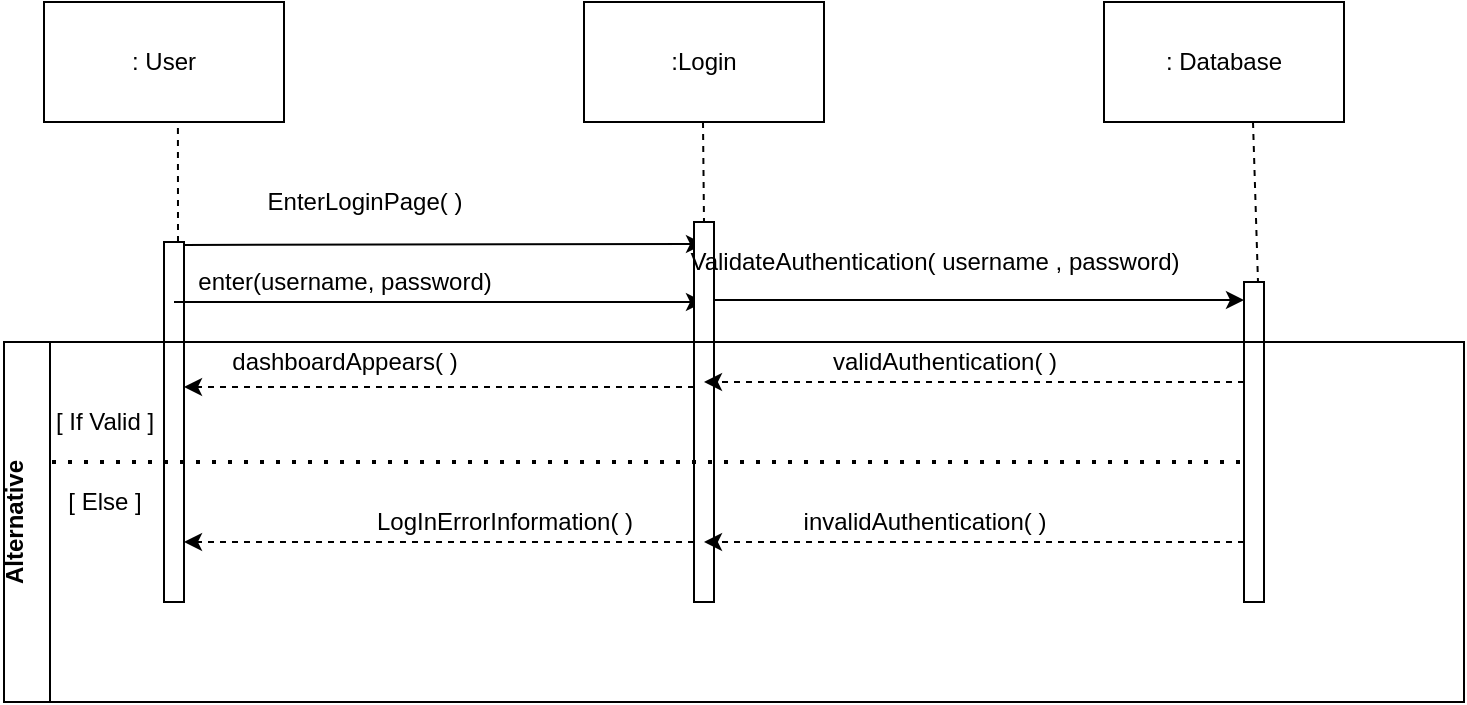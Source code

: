 <mxfile version="14.7.4" type="device"><diagram id="0rXG7xvpLKQnyto-xvf_" name="Page-1"><mxGraphModel dx="869" dy="450" grid="1" gridSize="10" guides="1" tooltips="1" connect="1" arrows="1" fold="1" page="1" pageScale="1" pageWidth="850" pageHeight="1100" math="0" shadow="0"><root><mxCell id="0"/><mxCell id="1" parent="0"/><mxCell id="ZD_3IIgVtpqK4yMolMr7-1" value=": User" style="rounded=0;whiteSpace=wrap;html=1;" vertex="1" parent="1"><mxGeometry x="50" y="50" width="120" height="60" as="geometry"/></mxCell><mxCell id="ZD_3IIgVtpqK4yMolMr7-2" value=":Login" style="rounded=0;whiteSpace=wrap;html=1;" vertex="1" parent="1"><mxGeometry x="320" y="50" width="120" height="60" as="geometry"/></mxCell><mxCell id="ZD_3IIgVtpqK4yMolMr7-3" value=": Database" style="rounded=0;whiteSpace=wrap;html=1;" vertex="1" parent="1"><mxGeometry x="580" y="50" width="120" height="60" as="geometry"/></mxCell><mxCell id="ZD_3IIgVtpqK4yMolMr7-4" value="" style="endArrow=none;dashed=1;html=1;exitX=0.558;exitY=1.05;exitDx=0;exitDy=0;exitPerimeter=0;" edge="1" parent="1" source="ZD_3IIgVtpqK4yMolMr7-1"><mxGeometry width="50" height="50" relative="1" as="geometry"><mxPoint x="400" y="260" as="sourcePoint"/><mxPoint x="117" y="170" as="targetPoint"/></mxGeometry></mxCell><mxCell id="ZD_3IIgVtpqK4yMolMr7-6" value="" style="html=1;points=[];perimeter=orthogonalPerimeter;" vertex="1" parent="1"><mxGeometry x="110" y="170" width="10" height="180" as="geometry"/></mxCell><mxCell id="ZD_3IIgVtpqK4yMolMr7-7" value="" style="endArrow=classic;html=1;exitX=1;exitY=0.008;exitDx=0;exitDy=0;exitPerimeter=0;" edge="1" parent="1" source="ZD_3IIgVtpqK4yMolMr7-6"><mxGeometry width="50" height="50" relative="1" as="geometry"><mxPoint x="400" y="260" as="sourcePoint"/><mxPoint x="380" y="171" as="targetPoint"/></mxGeometry></mxCell><mxCell id="ZD_3IIgVtpqK4yMolMr7-8" value="EnterLoginPage( )" style="text;html=1;align=center;verticalAlign=middle;resizable=0;points=[];autosize=1;strokeColor=none;" vertex="1" parent="1"><mxGeometry x="155" y="140" width="110" height="20" as="geometry"/></mxCell><mxCell id="ZD_3IIgVtpqK4yMolMr7-9" value="" style="endArrow=classic;html=1;" edge="1" parent="1"><mxGeometry width="50" height="50" relative="1" as="geometry"><mxPoint x="115" y="200" as="sourcePoint"/><mxPoint x="380" y="200" as="targetPoint"/></mxGeometry></mxCell><mxCell id="ZD_3IIgVtpqK4yMolMr7-10" value="enter(username, password)" style="text;html=1;align=center;verticalAlign=middle;resizable=0;points=[];autosize=1;strokeColor=none;" vertex="1" parent="1"><mxGeometry x="120" y="180" width="160" height="20" as="geometry"/></mxCell><mxCell id="ZD_3IIgVtpqK4yMolMr7-12" value="" style="endArrow=none;dashed=1;html=1;exitX=0.558;exitY=1.05;exitDx=0;exitDy=0;exitPerimeter=0;" edge="1" parent="1"><mxGeometry width="50" height="50" relative="1" as="geometry"><mxPoint x="379.5" y="110" as="sourcePoint"/><mxPoint x="380" y="160" as="targetPoint"/></mxGeometry></mxCell><mxCell id="ZD_3IIgVtpqK4yMolMr7-13" value="" style="html=1;points=[];perimeter=orthogonalPerimeter;" vertex="1" parent="1"><mxGeometry x="375" y="160" width="10" height="190" as="geometry"/></mxCell><mxCell id="ZD_3IIgVtpqK4yMolMr7-14" value="" style="html=1;points=[];perimeter=orthogonalPerimeter;" vertex="1" parent="1"><mxGeometry x="650" y="190" width="10" height="160" as="geometry"/></mxCell><mxCell id="ZD_3IIgVtpqK4yMolMr7-17" value="" style="endArrow=none;dashed=1;html=1;exitX=0.558;exitY=1.05;exitDx=0;exitDy=0;exitPerimeter=0;" edge="1" parent="1"><mxGeometry width="50" height="50" relative="1" as="geometry"><mxPoint x="654.5" y="110" as="sourcePoint"/><mxPoint x="657" y="190" as="targetPoint"/></mxGeometry></mxCell><mxCell id="ZD_3IIgVtpqK4yMolMr7-18" value="" style="edgeStyle=orthogonalEdgeStyle;rounded=0;orthogonalLoop=1;jettySize=auto;html=1;" edge="1" parent="1"><mxGeometry relative="1" as="geometry"><mxPoint x="385" y="199" as="sourcePoint"/><mxPoint x="650" y="199" as="targetPoint"/><Array as="points"><mxPoint x="490" y="199"/><mxPoint x="490" y="199"/></Array></mxGeometry></mxCell><mxCell id="ZD_3IIgVtpqK4yMolMr7-20" value="ValidateAuthentication( username , password)" style="text;html=1;align=center;verticalAlign=middle;resizable=0;points=[];autosize=1;strokeColor=none;" vertex="1" parent="1"><mxGeometry x="365" y="170" width="260" height="20" as="geometry"/></mxCell><mxCell id="ZD_3IIgVtpqK4yMolMr7-22" value="Alternative&#10;" style="swimlane;horizontal=0;" vertex="1" parent="1"><mxGeometry x="30" y="220" width="730" height="180" as="geometry"/></mxCell><mxCell id="ZD_3IIgVtpqK4yMolMr7-29" value="" style="html=1;labelBackgroundColor=#ffffff;startArrow=none;startFill=0;startSize=6;endArrow=classic;endFill=1;endSize=6;jettySize=auto;orthogonalLoop=1;strokeWidth=1;dashed=1;fontSize=14;exitX=0;exitY=0.577;exitDx=0;exitDy=0;exitPerimeter=0;" edge="1" parent="ZD_3IIgVtpqK4yMolMr7-22" target="ZD_3IIgVtpqK4yMolMr7-6"><mxGeometry width="60" height="60" relative="1" as="geometry"><mxPoint x="345" y="22.5" as="sourcePoint"/><mxPoint x="85" y="27" as="targetPoint"/></mxGeometry></mxCell><mxCell id="ZD_3IIgVtpqK4yMolMr7-30" value="" style="html=1;labelBackgroundColor=#ffffff;startArrow=none;startFill=0;startSize=6;endArrow=classic;endFill=1;endSize=6;jettySize=auto;orthogonalLoop=1;strokeWidth=1;dashed=1;fontSize=14;exitX=0;exitY=0.577;exitDx=0;exitDy=0;exitPerimeter=0;" edge="1" parent="ZD_3IIgVtpqK4yMolMr7-22"><mxGeometry width="60" height="60" relative="1" as="geometry"><mxPoint x="620" y="20" as="sourcePoint"/><mxPoint x="350" y="20" as="targetPoint"/></mxGeometry></mxCell><mxCell id="ZD_3IIgVtpqK4yMolMr7-33" value="invalidAuthentication( )" style="text;html=1;align=center;verticalAlign=middle;resizable=0;points=[];autosize=1;strokeColor=none;" vertex="1" parent="ZD_3IIgVtpqK4yMolMr7-22"><mxGeometry x="390" y="80" width="140" height="20" as="geometry"/></mxCell><mxCell id="ZD_3IIgVtpqK4yMolMr7-34" value="LogInErrorInformation( )" style="text;html=1;align=center;verticalAlign=middle;resizable=0;points=[];autosize=1;strokeColor=none;" vertex="1" parent="ZD_3IIgVtpqK4yMolMr7-22"><mxGeometry x="180" y="80" width="140" height="20" as="geometry"/></mxCell><mxCell id="ZD_3IIgVtpqK4yMolMr7-24" value="validAuthentication( )" style="text;html=1;align=center;verticalAlign=middle;resizable=0;points=[];autosize=1;strokeColor=none;" vertex="1" parent="1"><mxGeometry x="435" y="220" width="130" height="20" as="geometry"/></mxCell><mxCell id="ZD_3IIgVtpqK4yMolMr7-27" value="dashboardAppears( )" style="text;html=1;align=center;verticalAlign=middle;resizable=0;points=[];autosize=1;strokeColor=none;" vertex="1" parent="1"><mxGeometry x="135" y="220" width="130" height="20" as="geometry"/></mxCell><mxCell id="ZD_3IIgVtpqK4yMolMr7-31" value="" style="html=1;labelBackgroundColor=#ffffff;startArrow=none;startFill=0;startSize=6;endArrow=classic;endFill=1;endSize=6;jettySize=auto;orthogonalLoop=1;strokeWidth=1;dashed=1;fontSize=14;exitX=0;exitY=0.577;exitDx=0;exitDy=0;exitPerimeter=0;" edge="1" parent="1"><mxGeometry width="60" height="60" relative="1" as="geometry"><mxPoint x="375" y="320" as="sourcePoint"/><mxPoint x="120" y="320" as="targetPoint"/></mxGeometry></mxCell><mxCell id="ZD_3IIgVtpqK4yMolMr7-32" value="" style="html=1;labelBackgroundColor=#ffffff;startArrow=none;startFill=0;startSize=6;endArrow=classic;endFill=1;endSize=6;jettySize=auto;orthogonalLoop=1;strokeWidth=1;dashed=1;fontSize=14;exitX=0;exitY=0.577;exitDx=0;exitDy=0;exitPerimeter=0;" edge="1" parent="1"><mxGeometry width="60" height="60" relative="1" as="geometry"><mxPoint x="650" y="320" as="sourcePoint"/><mxPoint x="380" y="320" as="targetPoint"/></mxGeometry></mxCell><mxCell id="ZD_3IIgVtpqK4yMolMr7-35" value="" style="endArrow=none;dashed=1;html=1;dashPattern=1 3;strokeWidth=2;" edge="1" parent="1"><mxGeometry width="50" height="50" relative="1" as="geometry"><mxPoint x="54" y="280" as="sourcePoint"/><mxPoint x="650" y="280" as="targetPoint"/><Array as="points"><mxPoint x="480" y="280"/></Array></mxGeometry></mxCell><mxCell id="ZD_3IIgVtpqK4yMolMr7-36" value="[ If Valid ]" style="text;html=1;align=center;verticalAlign=middle;resizable=0;points=[];autosize=1;strokeColor=none;" vertex="1" parent="1"><mxGeometry x="50" y="250" width="60" height="20" as="geometry"/></mxCell><mxCell id="ZD_3IIgVtpqK4yMolMr7-37" value="[ Else ]" style="text;html=1;align=center;verticalAlign=middle;resizable=0;points=[];autosize=1;strokeColor=none;" vertex="1" parent="1"><mxGeometry x="55" y="290" width="50" height="20" as="geometry"/></mxCell></root></mxGraphModel></diagram></mxfile>
